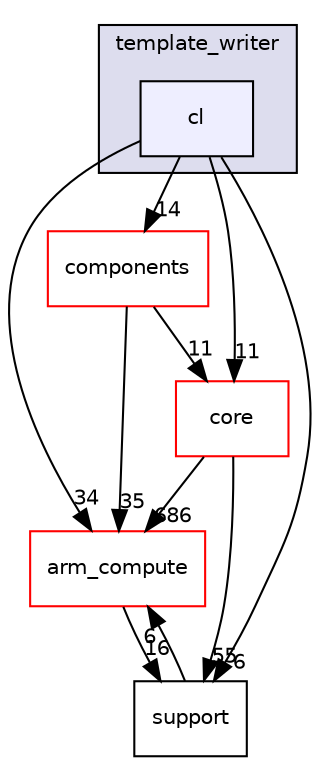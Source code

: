 digraph "src/dynamic_fusion/sketch/gpu/template_writer/cl" {
  compound=true
  node [ fontsize="10", fontname="Helvetica"];
  edge [ labelfontsize="10", labelfontname="Helvetica"];
  subgraph clusterdir_09aab6a206c9d3717fe22866ebbc9576 {
    graph [ bgcolor="#ddddee", pencolor="black", label="template_writer" fontname="Helvetica", fontsize="10", URL="dir_09aab6a206c9d3717fe22866ebbc9576.xhtml"]
  dir_5ce8562396c3432087c3cd3fcd451092 [shape=box, label="cl", style="filled", fillcolor="#eeeeff", pencolor="black", URL="dir_5ce8562396c3432087c3cd3fcd451092.xhtml"];
  }
  dir_214608ef36d61442cb2b0c1c4e9a7def [shape=box label="arm_compute" fillcolor="white" style="filled" color="red" URL="dir_214608ef36d61442cb2b0c1c4e9a7def.xhtml"];
  dir_2dfbec2966693e15f04cad1350ff3fc9 [shape=box label="components" fillcolor="white" style="filled" color="red" URL="dir_2dfbec2966693e15f04cad1350ff3fc9.xhtml"];
  dir_5815af820a9cc9481f1d0990a0d60286 [shape=box label="support" URL="dir_5815af820a9cc9481f1d0990a0d60286.xhtml"];
  dir_aebb8dcc11953d78e620bbef0b9e2183 [shape=box label="core" fillcolor="white" style="filled" color="red" URL="dir_aebb8dcc11953d78e620bbef0b9e2183.xhtml"];
  dir_2dfbec2966693e15f04cad1350ff3fc9->dir_214608ef36d61442cb2b0c1c4e9a7def [headlabel="35", labeldistance=1.5 headhref="dir_000023_000000.xhtml"];
  dir_2dfbec2966693e15f04cad1350ff3fc9->dir_aebb8dcc11953d78e620bbef0b9e2183 [headlabel="11", labeldistance=1.5 headhref="dir_000023_000017.xhtml"];
  dir_214608ef36d61442cb2b0c1c4e9a7def->dir_5815af820a9cc9481f1d0990a0d60286 [headlabel="16", labeldistance=1.5 headhref="dir_000000_000031.xhtml"];
  dir_aebb8dcc11953d78e620bbef0b9e2183->dir_214608ef36d61442cb2b0c1c4e9a7def [headlabel="686", labeldistance=1.5 headhref="dir_000017_000000.xhtml"];
  dir_aebb8dcc11953d78e620bbef0b9e2183->dir_5815af820a9cc9481f1d0990a0d60286 [headlabel="55", labeldistance=1.5 headhref="dir_000017_000031.xhtml"];
  dir_5ce8562396c3432087c3cd3fcd451092->dir_214608ef36d61442cb2b0c1c4e9a7def [headlabel="34", labeldistance=1.5 headhref="dir_000514_000000.xhtml"];
  dir_5ce8562396c3432087c3cd3fcd451092->dir_2dfbec2966693e15f04cad1350ff3fc9 [headlabel="14", labeldistance=1.5 headhref="dir_000514_000023.xhtml"];
  dir_5ce8562396c3432087c3cd3fcd451092->dir_5815af820a9cc9481f1d0990a0d60286 [headlabel="6", labeldistance=1.5 headhref="dir_000514_000031.xhtml"];
  dir_5ce8562396c3432087c3cd3fcd451092->dir_aebb8dcc11953d78e620bbef0b9e2183 [headlabel="11", labeldistance=1.5 headhref="dir_000514_000017.xhtml"];
  dir_5815af820a9cc9481f1d0990a0d60286->dir_214608ef36d61442cb2b0c1c4e9a7def [headlabel="6", labeldistance=1.5 headhref="dir_000031_000000.xhtml"];
}
